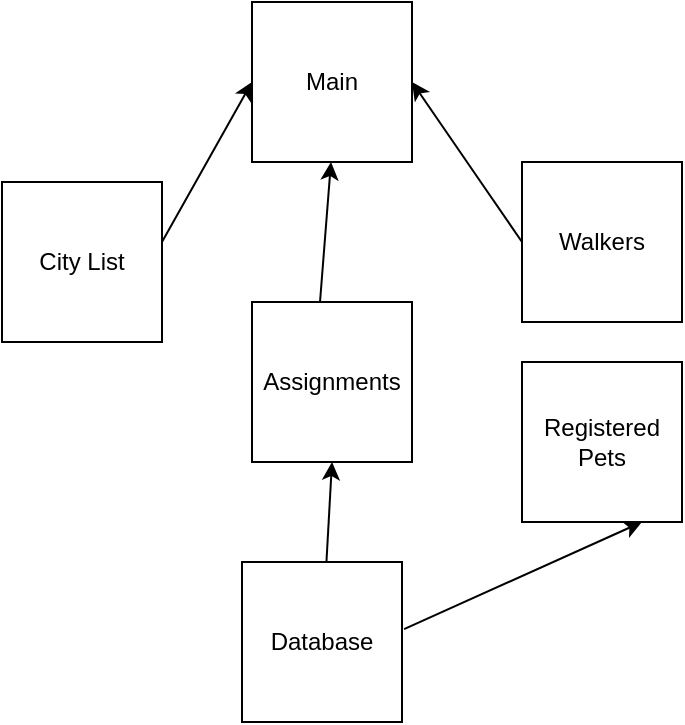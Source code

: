 <mxfile>
    <diagram id="hpJHFLEPBz7pf7IBEphS" name="Page-1">
        <mxGraphModel dx="765" dy="614" grid="1" gridSize="10" guides="1" tooltips="1" connect="1" arrows="1" fold="1" page="1" pageScale="1" pageWidth="850" pageHeight="1100" math="0" shadow="0">
            <root>
                <mxCell id="0"/>
                <mxCell id="1" parent="0"/>
                <mxCell id="2" value="Main" style="whiteSpace=wrap;html=1;aspect=fixed;" vertex="1" parent="1">
                    <mxGeometry x="345" y="20" width="80" height="80" as="geometry"/>
                </mxCell>
                <mxCell id="3" value="Walkers" style="whiteSpace=wrap;html=1;aspect=fixed;" vertex="1" parent="1">
                    <mxGeometry x="480" y="100" width="80" height="80" as="geometry"/>
                </mxCell>
                <mxCell id="4" value="" style="endArrow=classic;html=1;exitX=0;exitY=0.5;exitDx=0;exitDy=0;entryX=1;entryY=0.5;entryDx=0;entryDy=0;" edge="1" parent="1" source="3" target="2">
                    <mxGeometry width="50" height="50" relative="1" as="geometry">
                        <mxPoint x="420" y="130" as="sourcePoint"/>
                        <mxPoint x="470" y="80" as="targetPoint"/>
                    </mxGeometry>
                </mxCell>
                <mxCell id="5" value="City List" style="whiteSpace=wrap;html=1;aspect=fixed;" vertex="1" parent="1">
                    <mxGeometry x="220" y="110" width="80" height="80" as="geometry"/>
                </mxCell>
                <mxCell id="6" value="" style="endArrow=classic;html=1;entryX=0;entryY=0.5;entryDx=0;entryDy=0;" edge="1" parent="1" target="2">
                    <mxGeometry width="50" height="50" relative="1" as="geometry">
                        <mxPoint x="300" y="140" as="sourcePoint"/>
                        <mxPoint x="350" y="90" as="targetPoint"/>
                    </mxGeometry>
                </mxCell>
                <mxCell id="7" value="Assignments" style="whiteSpace=wrap;html=1;aspect=fixed;" vertex="1" parent="1">
                    <mxGeometry x="345" y="170" width="80" height="80" as="geometry"/>
                </mxCell>
                <mxCell id="8" value="" style="endArrow=classic;html=1;exitX=0.425;exitY=0;exitDx=0;exitDy=0;exitPerimeter=0;" edge="1" parent="1" source="7">
                    <mxGeometry width="50" height="50" relative="1" as="geometry">
                        <mxPoint x="384.5" y="160" as="sourcePoint"/>
                        <mxPoint x="384.5" y="100" as="targetPoint"/>
                    </mxGeometry>
                </mxCell>
                <mxCell id="9" value="Database" style="whiteSpace=wrap;html=1;aspect=fixed;" vertex="1" parent="1">
                    <mxGeometry x="340" y="300" width="80" height="80" as="geometry"/>
                </mxCell>
                <mxCell id="10" value="" style="endArrow=classic;html=1;entryX=0.5;entryY=1;entryDx=0;entryDy=0;" edge="1" parent="1" source="9" target="7">
                    <mxGeometry width="50" height="50" relative="1" as="geometry">
                        <mxPoint x="370" y="340" as="sourcePoint"/>
                        <mxPoint x="420" y="290" as="targetPoint"/>
                    </mxGeometry>
                </mxCell>
                <mxCell id="11" value="Registered Pets" style="whiteSpace=wrap;html=1;aspect=fixed;" vertex="1" parent="1">
                    <mxGeometry x="480" y="200" width="80" height="80" as="geometry"/>
                </mxCell>
                <mxCell id="12" value="" style="endArrow=classic;html=1;exitX=1.013;exitY=0.419;exitDx=0;exitDy=0;exitPerimeter=0;entryX=0.75;entryY=1;entryDx=0;entryDy=0;" edge="1" parent="1" source="9" target="11">
                    <mxGeometry width="50" height="50" relative="1" as="geometry">
                        <mxPoint x="460" y="330" as="sourcePoint"/>
                        <mxPoint x="510" y="280" as="targetPoint"/>
                    </mxGeometry>
                </mxCell>
            </root>
        </mxGraphModel>
    </diagram>
</mxfile>